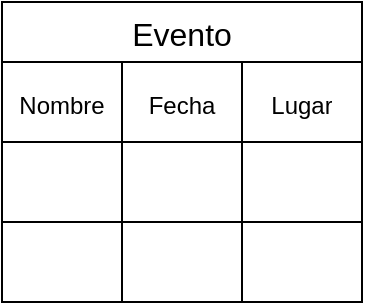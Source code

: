 <mxfile version="21.3.3" type="github">
  <diagram name="Página-1" id="s3_82P3IpkBIbqO1G4HA">
    <mxGraphModel dx="472" dy="772" grid="1" gridSize="10" guides="1" tooltips="1" connect="1" arrows="1" fold="1" page="1" pageScale="1" pageWidth="1169" pageHeight="827" math="0" shadow="0">
      <root>
        <mxCell id="0" />
        <mxCell id="1" parent="0" />
        <mxCell id="echdnWnz7AUqqvE16Gv_-14" value="Evento" style="shape=table;startSize=30;container=1;collapsible=0;childLayout=tableLayout;strokeColor=default;fontSize=16;" vertex="1" parent="1">
          <mxGeometry x="140" y="370" width="180" height="150" as="geometry" />
        </mxCell>
        <mxCell id="echdnWnz7AUqqvE16Gv_-15" value="" style="shape=tableRow;horizontal=0;startSize=0;swimlaneHead=0;swimlaneBody=0;strokeColor=inherit;top=0;left=0;bottom=0;right=0;collapsible=0;dropTarget=0;fillColor=none;points=[[0,0.5],[1,0.5]];portConstraint=eastwest;fontSize=16;" vertex="1" parent="echdnWnz7AUqqvE16Gv_-14">
          <mxGeometry y="30" width="180" height="40" as="geometry" />
        </mxCell>
        <mxCell id="echdnWnz7AUqqvE16Gv_-16" value="&lt;font style=&quot;font-size: 12px;&quot;&gt;Nombre&lt;/font&gt;" style="shape=partialRectangle;html=1;whiteSpace=wrap;connectable=0;strokeColor=inherit;overflow=hidden;fillColor=none;top=0;left=0;bottom=0;right=0;pointerEvents=1;fontSize=16;" vertex="1" parent="echdnWnz7AUqqvE16Gv_-15">
          <mxGeometry width="60" height="40" as="geometry">
            <mxRectangle width="60" height="40" as="alternateBounds" />
          </mxGeometry>
        </mxCell>
        <mxCell id="echdnWnz7AUqqvE16Gv_-17" value="&lt;font style=&quot;font-size: 12px;&quot;&gt;Fecha&lt;/font&gt;" style="shape=partialRectangle;html=1;whiteSpace=wrap;connectable=0;strokeColor=inherit;overflow=hidden;fillColor=none;top=0;left=0;bottom=0;right=0;pointerEvents=1;fontSize=16;" vertex="1" parent="echdnWnz7AUqqvE16Gv_-15">
          <mxGeometry x="60" width="60" height="40" as="geometry">
            <mxRectangle width="60" height="40" as="alternateBounds" />
          </mxGeometry>
        </mxCell>
        <mxCell id="echdnWnz7AUqqvE16Gv_-18" value="&lt;font style=&quot;font-size: 12px;&quot;&gt;Lugar&lt;/font&gt;" style="shape=partialRectangle;html=1;whiteSpace=wrap;connectable=0;strokeColor=inherit;overflow=hidden;fillColor=none;top=0;left=0;bottom=0;right=0;pointerEvents=1;fontSize=16;" vertex="1" parent="echdnWnz7AUqqvE16Gv_-15">
          <mxGeometry x="120" width="60" height="40" as="geometry">
            <mxRectangle width="60" height="40" as="alternateBounds" />
          </mxGeometry>
        </mxCell>
        <mxCell id="echdnWnz7AUqqvE16Gv_-19" value="" style="shape=tableRow;horizontal=0;startSize=0;swimlaneHead=0;swimlaneBody=0;strokeColor=inherit;top=0;left=0;bottom=0;right=0;collapsible=0;dropTarget=0;fillColor=none;points=[[0,0.5],[1,0.5]];portConstraint=eastwest;fontSize=16;" vertex="1" parent="echdnWnz7AUqqvE16Gv_-14">
          <mxGeometry y="70" width="180" height="40" as="geometry" />
        </mxCell>
        <mxCell id="echdnWnz7AUqqvE16Gv_-20" value="" style="shape=partialRectangle;html=1;whiteSpace=wrap;connectable=0;strokeColor=inherit;overflow=hidden;fillColor=none;top=0;left=0;bottom=0;right=0;pointerEvents=1;fontSize=16;" vertex="1" parent="echdnWnz7AUqqvE16Gv_-19">
          <mxGeometry width="60" height="40" as="geometry">
            <mxRectangle width="60" height="40" as="alternateBounds" />
          </mxGeometry>
        </mxCell>
        <mxCell id="echdnWnz7AUqqvE16Gv_-21" value="" style="shape=partialRectangle;html=1;whiteSpace=wrap;connectable=0;strokeColor=inherit;overflow=hidden;fillColor=none;top=0;left=0;bottom=0;right=0;pointerEvents=1;fontSize=16;" vertex="1" parent="echdnWnz7AUqqvE16Gv_-19">
          <mxGeometry x="60" width="60" height="40" as="geometry">
            <mxRectangle width="60" height="40" as="alternateBounds" />
          </mxGeometry>
        </mxCell>
        <mxCell id="echdnWnz7AUqqvE16Gv_-22" value="" style="shape=partialRectangle;html=1;whiteSpace=wrap;connectable=0;strokeColor=inherit;overflow=hidden;fillColor=none;top=0;left=0;bottom=0;right=0;pointerEvents=1;fontSize=16;" vertex="1" parent="echdnWnz7AUqqvE16Gv_-19">
          <mxGeometry x="120" width="60" height="40" as="geometry">
            <mxRectangle width="60" height="40" as="alternateBounds" />
          </mxGeometry>
        </mxCell>
        <mxCell id="echdnWnz7AUqqvE16Gv_-23" value="" style="shape=tableRow;horizontal=0;startSize=0;swimlaneHead=0;swimlaneBody=0;strokeColor=inherit;top=0;left=0;bottom=0;right=0;collapsible=0;dropTarget=0;fillColor=none;points=[[0,0.5],[1,0.5]];portConstraint=eastwest;fontSize=16;" vertex="1" parent="echdnWnz7AUqqvE16Gv_-14">
          <mxGeometry y="110" width="180" height="40" as="geometry" />
        </mxCell>
        <mxCell id="echdnWnz7AUqqvE16Gv_-24" value="" style="shape=partialRectangle;html=1;whiteSpace=wrap;connectable=0;strokeColor=inherit;overflow=hidden;fillColor=none;top=0;left=0;bottom=0;right=0;pointerEvents=1;fontSize=16;" vertex="1" parent="echdnWnz7AUqqvE16Gv_-23">
          <mxGeometry width="60" height="40" as="geometry">
            <mxRectangle width="60" height="40" as="alternateBounds" />
          </mxGeometry>
        </mxCell>
        <mxCell id="echdnWnz7AUqqvE16Gv_-25" value="" style="shape=partialRectangle;html=1;whiteSpace=wrap;connectable=0;strokeColor=inherit;overflow=hidden;fillColor=none;top=0;left=0;bottom=0;right=0;pointerEvents=1;fontSize=16;" vertex="1" parent="echdnWnz7AUqqvE16Gv_-23">
          <mxGeometry x="60" width="60" height="40" as="geometry">
            <mxRectangle width="60" height="40" as="alternateBounds" />
          </mxGeometry>
        </mxCell>
        <mxCell id="echdnWnz7AUqqvE16Gv_-26" value="" style="shape=partialRectangle;html=1;whiteSpace=wrap;connectable=0;strokeColor=inherit;overflow=hidden;fillColor=none;top=0;left=0;bottom=0;right=0;pointerEvents=1;fontSize=16;" vertex="1" parent="echdnWnz7AUqqvE16Gv_-23">
          <mxGeometry x="120" width="60" height="40" as="geometry">
            <mxRectangle width="60" height="40" as="alternateBounds" />
          </mxGeometry>
        </mxCell>
      </root>
    </mxGraphModel>
  </diagram>
</mxfile>
